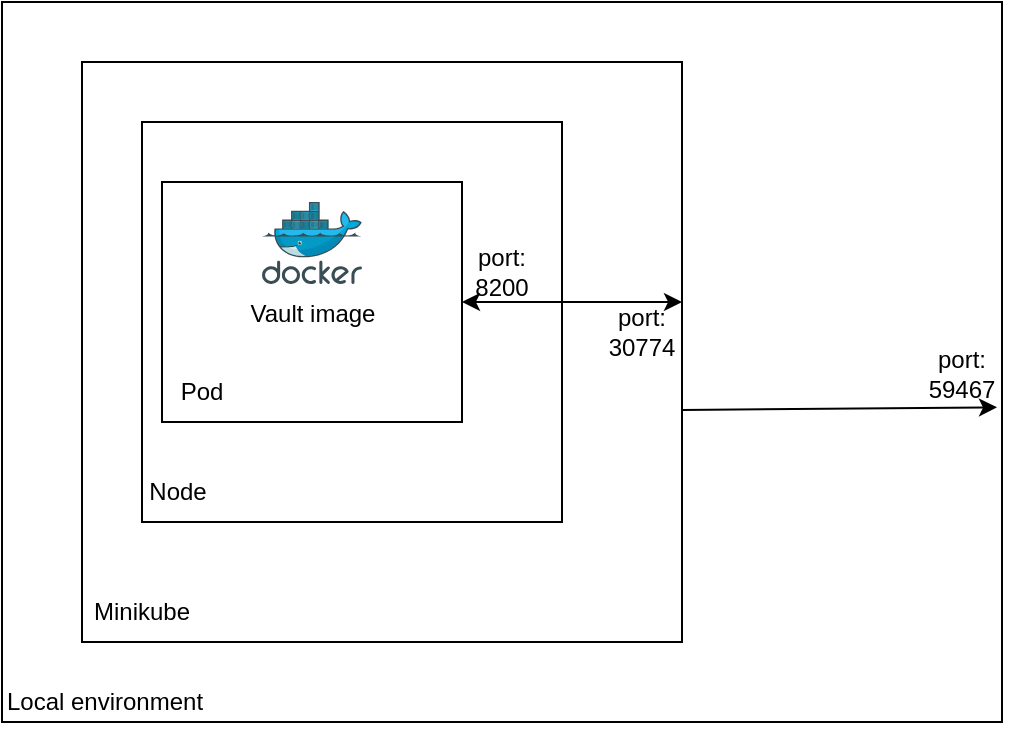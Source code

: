 <mxfile version="24.7.17">
  <diagram name="Trang-1" id="hCrmJaC8ZVUB6ZDhIk74">
    <mxGraphModel dx="819" dy="426" grid="1" gridSize="10" guides="1" tooltips="1" connect="1" arrows="1" fold="1" page="1" pageScale="1" pageWidth="827" pageHeight="1169" math="0" shadow="0">
      <root>
        <mxCell id="0" />
        <mxCell id="1" parent="0" />
        <mxCell id="ms1nnXt8dc_4RC6QhrJG-2" value="" style="rounded=0;whiteSpace=wrap;html=1;" vertex="1" parent="1">
          <mxGeometry x="170" y="250" width="500" height="360" as="geometry" />
        </mxCell>
        <mxCell id="ms1nnXt8dc_4RC6QhrJG-3" value="" style="rounded=0;whiteSpace=wrap;html=1;" vertex="1" parent="1">
          <mxGeometry x="210" y="280" width="300" height="290" as="geometry" />
        </mxCell>
        <mxCell id="ms1nnXt8dc_4RC6QhrJG-4" value="" style="rounded=0;whiteSpace=wrap;html=1;" vertex="1" parent="1">
          <mxGeometry x="240" y="310" width="210" height="200" as="geometry" />
        </mxCell>
        <mxCell id="ms1nnXt8dc_4RC6QhrJG-5" value="" style="rounded=0;whiteSpace=wrap;html=1;" vertex="1" parent="1">
          <mxGeometry x="250" y="340" width="150" height="120" as="geometry" />
        </mxCell>
        <mxCell id="ms1nnXt8dc_4RC6QhrJG-6" value="Pod" style="text;html=1;align=center;verticalAlign=middle;whiteSpace=wrap;rounded=0;" vertex="1" parent="1">
          <mxGeometry x="240" y="430" width="60" height="30" as="geometry" />
        </mxCell>
        <mxCell id="ms1nnXt8dc_4RC6QhrJG-7" value="" style="image;sketch=0;aspect=fixed;html=1;points=[];align=center;fontSize=12;image=img/lib/mscae/Docker.svg;" vertex="1" parent="1">
          <mxGeometry x="300" y="350" width="50" height="41" as="geometry" />
        </mxCell>
        <mxCell id="ms1nnXt8dc_4RC6QhrJG-8" value="Vault image" style="text;html=1;align=center;verticalAlign=middle;whiteSpace=wrap;rounded=0;" vertex="1" parent="1">
          <mxGeometry x="287.5" y="391" width="75" height="30" as="geometry" />
        </mxCell>
        <mxCell id="ms1nnXt8dc_4RC6QhrJG-9" value="Node" style="text;html=1;align=center;verticalAlign=middle;whiteSpace=wrap;rounded=0;" vertex="1" parent="1">
          <mxGeometry x="227.5" y="480" width="60" height="30" as="geometry" />
        </mxCell>
        <mxCell id="ms1nnXt8dc_4RC6QhrJG-10" value="Minikube" style="text;html=1;align=center;verticalAlign=middle;whiteSpace=wrap;rounded=0;" vertex="1" parent="1">
          <mxGeometry x="210" y="540" width="60" height="30" as="geometry" />
        </mxCell>
        <mxCell id="ms1nnXt8dc_4RC6QhrJG-11" value="" style="endArrow=classic;startArrow=classic;html=1;rounded=0;exitX=1;exitY=0.5;exitDx=0;exitDy=0;" edge="1" parent="1" source="ms1nnXt8dc_4RC6QhrJG-5">
          <mxGeometry width="50" height="50" relative="1" as="geometry">
            <mxPoint x="540" y="520" as="sourcePoint" />
            <mxPoint x="510" y="400" as="targetPoint" />
          </mxGeometry>
        </mxCell>
        <mxCell id="ms1nnXt8dc_4RC6QhrJG-12" value="port: 8200" style="text;html=1;align=center;verticalAlign=middle;whiteSpace=wrap;rounded=0;" vertex="1" parent="1">
          <mxGeometry x="395" y="370" width="50" height="30" as="geometry" />
        </mxCell>
        <mxCell id="ms1nnXt8dc_4RC6QhrJG-13" value="Local environment" style="text;html=1;align=center;verticalAlign=middle;whiteSpace=wrap;rounded=0;" vertex="1" parent="1">
          <mxGeometry x="170" y="585" width="102.5" height="30" as="geometry" />
        </mxCell>
        <mxCell id="ms1nnXt8dc_4RC6QhrJG-14" value="port: 30774" style="text;html=1;align=center;verticalAlign=middle;whiteSpace=wrap;rounded=0;" vertex="1" parent="1">
          <mxGeometry x="460" y="400" width="60" height="30" as="geometry" />
        </mxCell>
        <mxCell id="ms1nnXt8dc_4RC6QhrJG-15" value="" style="endArrow=classic;html=1;rounded=0;exitX=1;exitY=0.6;exitDx=0;exitDy=0;exitPerimeter=0;entryX=0.995;entryY=0.563;entryDx=0;entryDy=0;entryPerimeter=0;" edge="1" parent="1" source="ms1nnXt8dc_4RC6QhrJG-3" target="ms1nnXt8dc_4RC6QhrJG-2">
          <mxGeometry width="50" height="50" relative="1" as="geometry">
            <mxPoint x="550" y="510" as="sourcePoint" />
            <mxPoint x="600" y="460" as="targetPoint" />
          </mxGeometry>
        </mxCell>
        <mxCell id="ms1nnXt8dc_4RC6QhrJG-16" value="port: 59467" style="text;html=1;align=center;verticalAlign=middle;whiteSpace=wrap;rounded=0;" vertex="1" parent="1">
          <mxGeometry x="620" y="421" width="60" height="30" as="geometry" />
        </mxCell>
      </root>
    </mxGraphModel>
  </diagram>
</mxfile>
